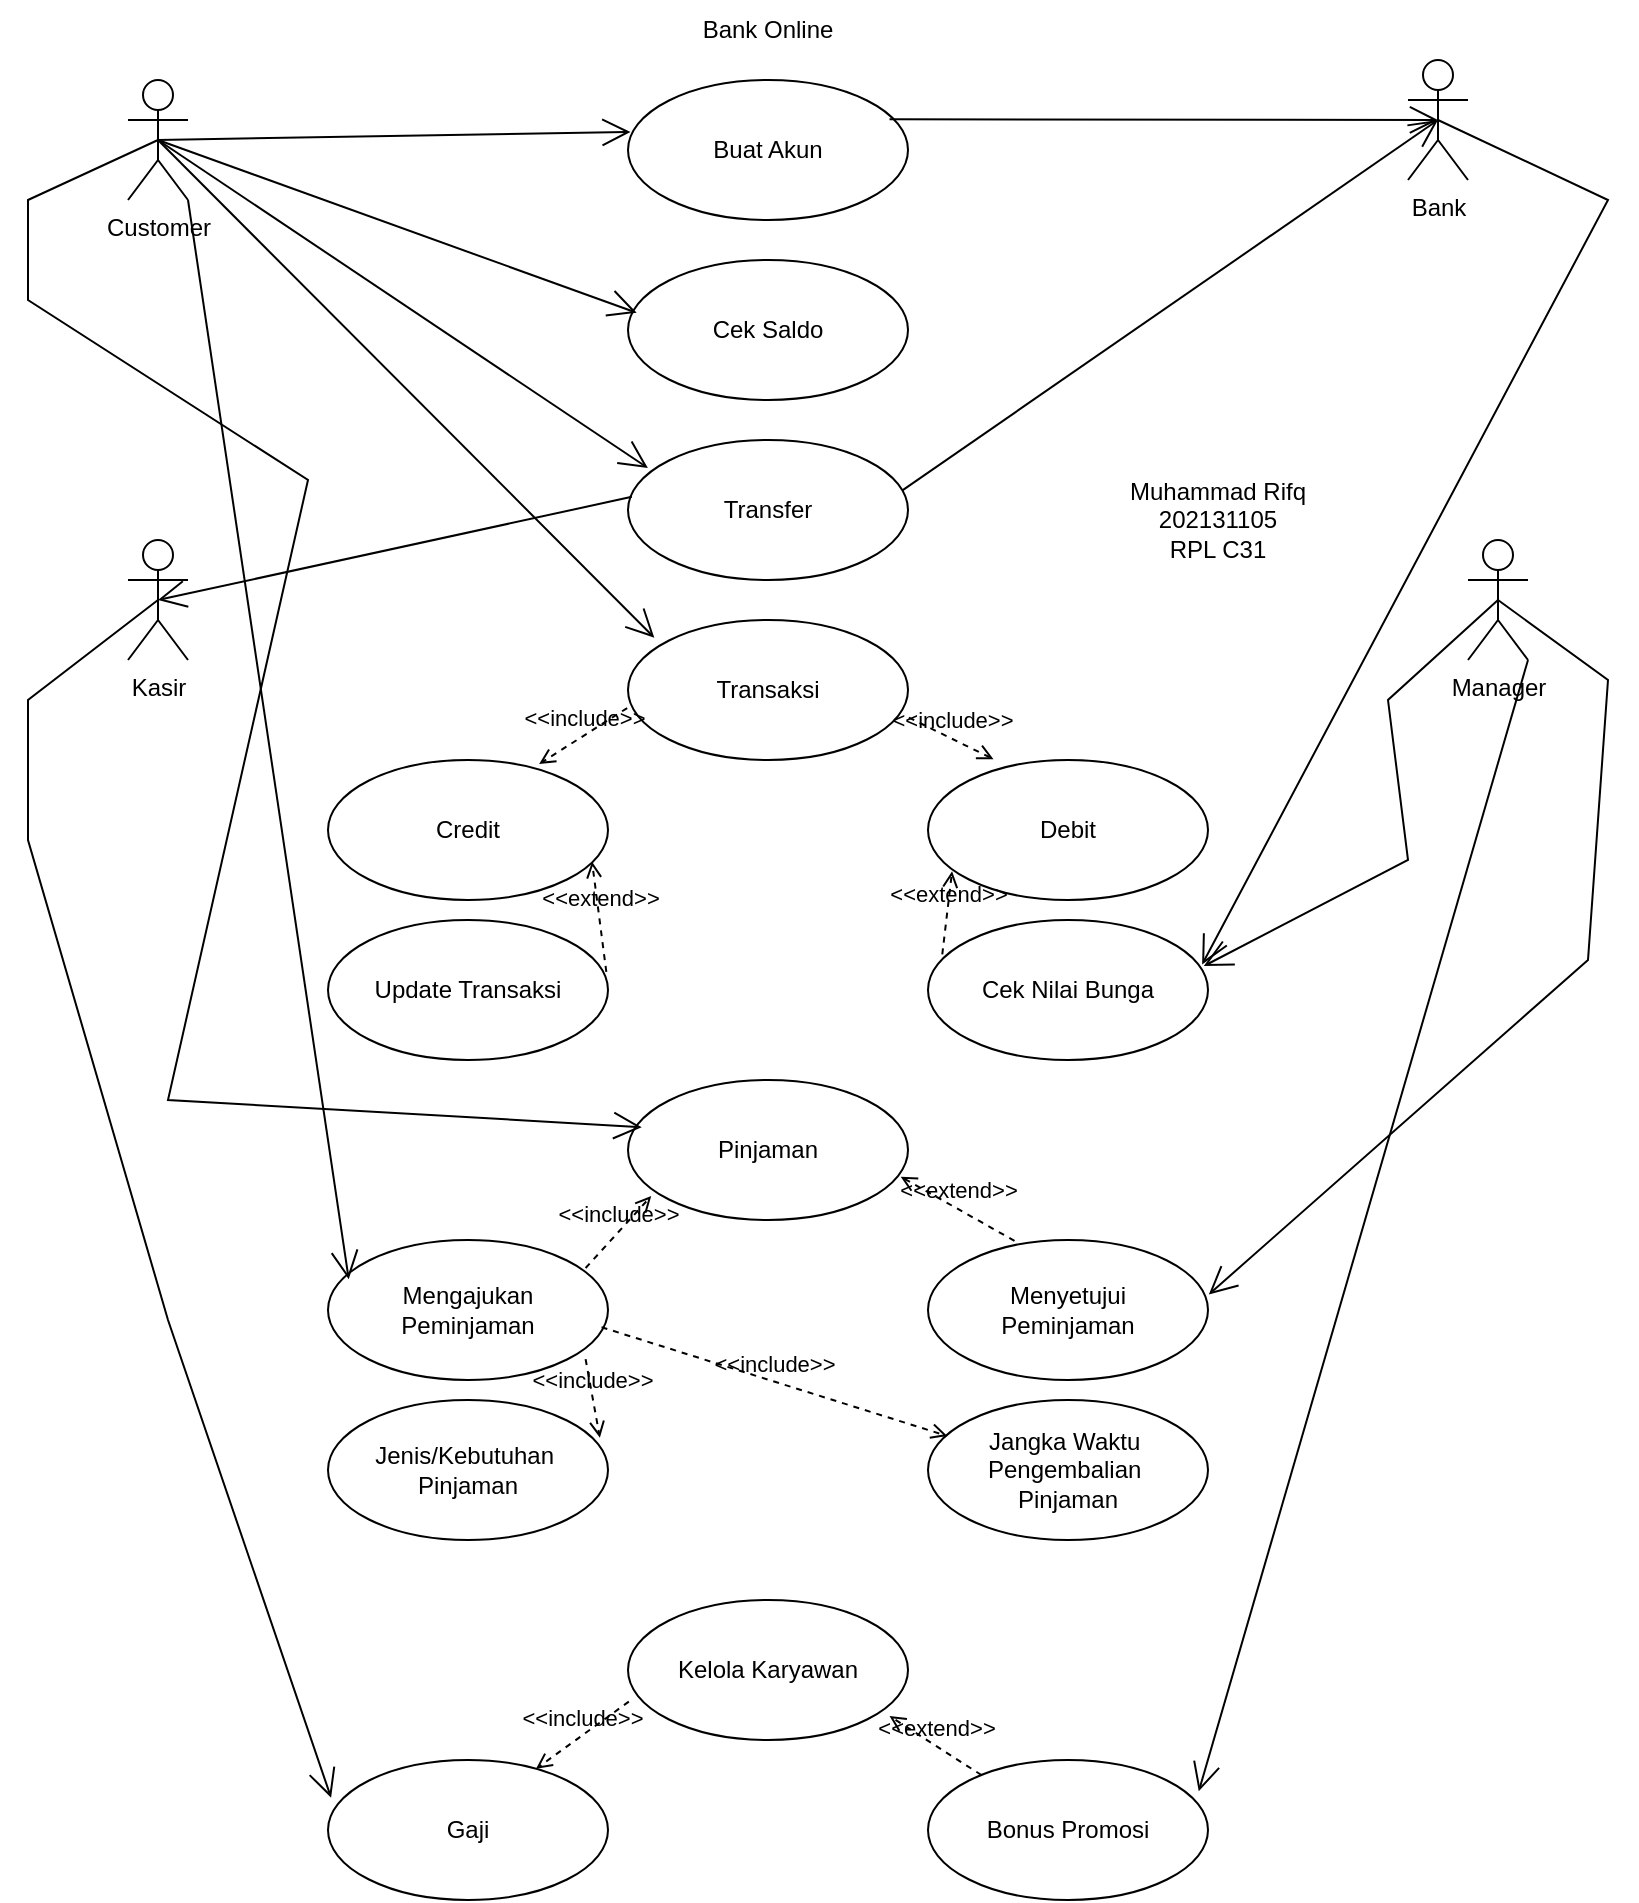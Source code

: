 <mxfile version="22.1.5" type="device">
  <diagram name="Halaman-1" id="cbv469KfDmS1yjxluvLQ">
    <mxGraphModel dx="2100" dy="1068" grid="1" gridSize="10" guides="1" tooltips="1" connect="1" arrows="1" fold="1" page="1" pageScale="1" pageWidth="827" pageHeight="1169" math="0" shadow="0">
      <root>
        <mxCell id="0" />
        <mxCell id="1" parent="0" />
        <mxCell id="k6TsudkIan6mkv7a3qt8-1" value="Customer&lt;br&gt;" style="shape=umlActor;verticalLabelPosition=bottom;verticalAlign=top;html=1;outlineConnect=0;" vertex="1" parent="1">
          <mxGeometry x="70" y="40" width="30" height="60" as="geometry" />
        </mxCell>
        <mxCell id="k6TsudkIan6mkv7a3qt8-2" value="Bank&lt;br&gt;" style="shape=umlActor;verticalLabelPosition=bottom;verticalAlign=top;html=1;outlineConnect=0;" vertex="1" parent="1">
          <mxGeometry x="710" y="30" width="30" height="60" as="geometry" />
        </mxCell>
        <mxCell id="k6TsudkIan6mkv7a3qt8-3" value="Buat Akun" style="ellipse;whiteSpace=wrap;html=1;" vertex="1" parent="1">
          <mxGeometry x="320" y="40" width="140" height="70" as="geometry" />
        </mxCell>
        <mxCell id="k6TsudkIan6mkv7a3qt8-4" value="Cek Saldo" style="ellipse;whiteSpace=wrap;html=1;" vertex="1" parent="1">
          <mxGeometry x="320" y="130" width="140" height="70" as="geometry" />
        </mxCell>
        <mxCell id="k6TsudkIan6mkv7a3qt8-5" value="Transfer" style="ellipse;whiteSpace=wrap;html=1;" vertex="1" parent="1">
          <mxGeometry x="320" y="220" width="140" height="70" as="geometry" />
        </mxCell>
        <mxCell id="k6TsudkIan6mkv7a3qt8-6" value="Transaksi" style="ellipse;whiteSpace=wrap;html=1;" vertex="1" parent="1">
          <mxGeometry x="320" y="310" width="140" height="70" as="geometry" />
        </mxCell>
        <mxCell id="k6TsudkIan6mkv7a3qt8-9" value="" style="endArrow=open;endFill=1;endSize=12;html=1;rounded=0;exitX=0.5;exitY=0.5;exitDx=0;exitDy=0;exitPerimeter=0;entryX=0.009;entryY=0.371;entryDx=0;entryDy=0;entryPerimeter=0;" edge="1" parent="1" source="k6TsudkIan6mkv7a3qt8-1" target="k6TsudkIan6mkv7a3qt8-3">
          <mxGeometry width="160" relative="1" as="geometry">
            <mxPoint x="120" y="90" as="sourcePoint" />
            <mxPoint x="280" y="90" as="targetPoint" />
          </mxGeometry>
        </mxCell>
        <mxCell id="k6TsudkIan6mkv7a3qt8-10" value="" style="endArrow=open;endFill=1;endSize=12;html=1;rounded=0;exitX=0.5;exitY=0.5;exitDx=0;exitDy=0;exitPerimeter=0;entryX=0.031;entryY=0.377;entryDx=0;entryDy=0;entryPerimeter=0;" edge="1" parent="1" source="k6TsudkIan6mkv7a3qt8-1" target="k6TsudkIan6mkv7a3qt8-4">
          <mxGeometry width="160" relative="1" as="geometry">
            <mxPoint x="95" y="80" as="sourcePoint" />
            <mxPoint x="331" y="76" as="targetPoint" />
          </mxGeometry>
        </mxCell>
        <mxCell id="k6TsudkIan6mkv7a3qt8-11" value="" style="endArrow=open;endFill=1;endSize=12;html=1;rounded=0;exitX=0.5;exitY=0.5;exitDx=0;exitDy=0;exitPerimeter=0;entryX=0.071;entryY=0.2;entryDx=0;entryDy=0;entryPerimeter=0;" edge="1" parent="1" source="k6TsudkIan6mkv7a3qt8-1" target="k6TsudkIan6mkv7a3qt8-5">
          <mxGeometry width="160" relative="1" as="geometry">
            <mxPoint x="95" y="80" as="sourcePoint" />
            <mxPoint x="334" y="166" as="targetPoint" />
          </mxGeometry>
        </mxCell>
        <mxCell id="k6TsudkIan6mkv7a3qt8-12" value="" style="endArrow=open;endFill=1;endSize=12;html=1;rounded=0;exitX=0.5;exitY=0.5;exitDx=0;exitDy=0;exitPerimeter=0;entryX=0.094;entryY=0.126;entryDx=0;entryDy=0;entryPerimeter=0;" edge="1" parent="1" source="k6TsudkIan6mkv7a3qt8-1" target="k6TsudkIan6mkv7a3qt8-6">
          <mxGeometry width="160" relative="1" as="geometry">
            <mxPoint x="95" y="80" as="sourcePoint" />
            <mxPoint x="340" y="244" as="targetPoint" />
          </mxGeometry>
        </mxCell>
        <mxCell id="k6TsudkIan6mkv7a3qt8-13" value="Credit&lt;br&gt;" style="ellipse;whiteSpace=wrap;html=1;" vertex="1" parent="1">
          <mxGeometry x="170" y="380" width="140" height="70" as="geometry" />
        </mxCell>
        <mxCell id="k6TsudkIan6mkv7a3qt8-14" value="Update Transaksi" style="ellipse;whiteSpace=wrap;html=1;" vertex="1" parent="1">
          <mxGeometry x="170" y="460" width="140" height="70" as="geometry" />
        </mxCell>
        <mxCell id="k6TsudkIan6mkv7a3qt8-15" value="Debit&lt;br&gt;" style="ellipse;whiteSpace=wrap;html=1;" vertex="1" parent="1">
          <mxGeometry x="470" y="380" width="140" height="70" as="geometry" />
        </mxCell>
        <mxCell id="k6TsudkIan6mkv7a3qt8-16" value="Cek Nilai Bunga" style="ellipse;whiteSpace=wrap;html=1;" vertex="1" parent="1">
          <mxGeometry x="470" y="460" width="140" height="70" as="geometry" />
        </mxCell>
        <mxCell id="k6TsudkIan6mkv7a3qt8-17" value="Pinjaman" style="ellipse;whiteSpace=wrap;html=1;" vertex="1" parent="1">
          <mxGeometry x="320" y="540" width="140" height="70" as="geometry" />
        </mxCell>
        <mxCell id="k6TsudkIan6mkv7a3qt8-18" value="Mengajukan&lt;br&gt;Peminjaman" style="ellipse;whiteSpace=wrap;html=1;" vertex="1" parent="1">
          <mxGeometry x="170" y="620" width="140" height="70" as="geometry" />
        </mxCell>
        <mxCell id="k6TsudkIan6mkv7a3qt8-19" value="Jenis/Kebutuhan&amp;nbsp;&lt;br&gt;Pinjaman" style="ellipse;whiteSpace=wrap;html=1;" vertex="1" parent="1">
          <mxGeometry x="170" y="700" width="140" height="70" as="geometry" />
        </mxCell>
        <mxCell id="k6TsudkIan6mkv7a3qt8-20" value="Menyetujui &lt;br&gt;Peminjaman" style="ellipse;whiteSpace=wrap;html=1;" vertex="1" parent="1">
          <mxGeometry x="470" y="620" width="140" height="70" as="geometry" />
        </mxCell>
        <mxCell id="k6TsudkIan6mkv7a3qt8-21" value="Jangka Waktu&amp;nbsp;&lt;br&gt;Pengembalian&amp;nbsp;&lt;br&gt;Pinjaman" style="ellipse;whiteSpace=wrap;html=1;" vertex="1" parent="1">
          <mxGeometry x="470" y="700" width="140" height="70" as="geometry" />
        </mxCell>
        <mxCell id="k6TsudkIan6mkv7a3qt8-22" value="Kelola Karyawan&lt;br&gt;" style="ellipse;whiteSpace=wrap;html=1;" vertex="1" parent="1">
          <mxGeometry x="320" y="800" width="140" height="70" as="geometry" />
        </mxCell>
        <mxCell id="k6TsudkIan6mkv7a3qt8-23" value="Gaji" style="ellipse;whiteSpace=wrap;html=1;" vertex="1" parent="1">
          <mxGeometry x="170" y="880" width="140" height="70" as="geometry" />
        </mxCell>
        <mxCell id="k6TsudkIan6mkv7a3qt8-24" value="Bonus Promosi" style="ellipse;whiteSpace=wrap;html=1;" vertex="1" parent="1">
          <mxGeometry x="470" y="880" width="140" height="70" as="geometry" />
        </mxCell>
        <mxCell id="k6TsudkIan6mkv7a3qt8-25" value="" style="endArrow=open;endFill=1;endSize=12;html=1;rounded=0;exitX=0.934;exitY=0.28;exitDx=0;exitDy=0;exitPerimeter=0;entryX=0.5;entryY=0.5;entryDx=0;entryDy=0;entryPerimeter=0;" edge="1" parent="1" source="k6TsudkIan6mkv7a3qt8-3" target="k6TsudkIan6mkv7a3qt8-2">
          <mxGeometry width="160" relative="1" as="geometry">
            <mxPoint x="460" y="62" as="sourcePoint" />
            <mxPoint x="696" y="58" as="targetPoint" />
          </mxGeometry>
        </mxCell>
        <mxCell id="k6TsudkIan6mkv7a3qt8-26" value="" style="endArrow=open;endFill=1;endSize=12;html=1;rounded=0;exitX=0.98;exitY=0.36;exitDx=0;exitDy=0;exitPerimeter=0;entryX=0.5;entryY=0.5;entryDx=0;entryDy=0;entryPerimeter=0;" edge="1" parent="1" source="k6TsudkIan6mkv7a3qt8-5" target="k6TsudkIan6mkv7a3qt8-2">
          <mxGeometry width="160" relative="1" as="geometry">
            <mxPoint x="461" y="70" as="sourcePoint" />
            <mxPoint x="735" y="70" as="targetPoint" />
          </mxGeometry>
        </mxCell>
        <mxCell id="k6TsudkIan6mkv7a3qt8-27" value="Kasir" style="shape=umlActor;verticalLabelPosition=bottom;verticalAlign=top;html=1;outlineConnect=0;" vertex="1" parent="1">
          <mxGeometry x="70" y="270" width="30" height="60" as="geometry" />
        </mxCell>
        <mxCell id="k6TsudkIan6mkv7a3qt8-28" value="" style="endArrow=open;endFill=1;endSize=12;html=1;rounded=0;exitX=0.014;exitY=0.406;exitDx=0;exitDy=0;exitPerimeter=0;entryX=0.5;entryY=0.5;entryDx=0;entryDy=0;entryPerimeter=0;" edge="1" parent="1" source="k6TsudkIan6mkv7a3qt8-5" target="k6TsudkIan6mkv7a3qt8-27">
          <mxGeometry width="160" relative="1" as="geometry">
            <mxPoint x="95" y="80" as="sourcePoint" />
            <mxPoint x="120" y="310" as="targetPoint" />
          </mxGeometry>
        </mxCell>
        <mxCell id="k6TsudkIan6mkv7a3qt8-29" value="" style="endArrow=open;endFill=1;endSize=12;html=1;rounded=0;entryX=0.011;entryY=0.269;entryDx=0;entryDy=0;entryPerimeter=0;exitX=0.5;exitY=0.5;exitDx=0;exitDy=0;exitPerimeter=0;" edge="1" parent="1" source="k6TsudkIan6mkv7a3qt8-27" target="k6TsudkIan6mkv7a3qt8-23">
          <mxGeometry width="160" relative="1" as="geometry">
            <mxPoint x="50" y="310" as="sourcePoint" />
            <mxPoint x="120" y="860" as="targetPoint" />
            <Array as="points">
              <mxPoint x="20" y="350" />
              <mxPoint x="20" y="420" />
              <mxPoint x="90" y="660" />
            </Array>
          </mxGeometry>
        </mxCell>
        <mxCell id="k6TsudkIan6mkv7a3qt8-30" value="" style="endArrow=open;endFill=1;endSize=12;html=1;rounded=0;exitX=0.5;exitY=0.5;exitDx=0;exitDy=0;exitPerimeter=0;entryX=0.049;entryY=0.337;entryDx=0;entryDy=0;entryPerimeter=0;" edge="1" parent="1" source="k6TsudkIan6mkv7a3qt8-1" target="k6TsudkIan6mkv7a3qt8-17">
          <mxGeometry width="160" relative="1" as="geometry">
            <mxPoint x="60" y="70" as="sourcePoint" />
            <mxPoint x="140" y="580" as="targetPoint" />
            <Array as="points">
              <mxPoint x="20" y="100" />
              <mxPoint x="20" y="150" />
              <mxPoint x="160" y="240" />
              <mxPoint x="90" y="550" />
            </Array>
          </mxGeometry>
        </mxCell>
        <mxCell id="k6TsudkIan6mkv7a3qt8-31" value="" style="endArrow=open;endFill=1;endSize=12;html=1;rounded=0;exitX=1;exitY=1;exitDx=0;exitDy=0;exitPerimeter=0;entryX=0.074;entryY=0.28;entryDx=0;entryDy=0;entryPerimeter=0;" edge="1" parent="1" source="k6TsudkIan6mkv7a3qt8-1" target="k6TsudkIan6mkv7a3qt8-18">
          <mxGeometry width="160" relative="1" as="geometry">
            <mxPoint x="105" y="90" as="sourcePoint" />
            <mxPoint x="240" y="339" as="targetPoint" />
          </mxGeometry>
        </mxCell>
        <mxCell id="k6TsudkIan6mkv7a3qt8-32" value="&amp;lt;&amp;lt;include&amp;gt;&amp;gt;" style="html=1;verticalAlign=bottom;labelBackgroundColor=none;endArrow=open;endFill=0;dashed=1;rounded=0;exitX=-0.003;exitY=0.629;exitDx=0;exitDy=0;exitPerimeter=0;entryX=0.754;entryY=0.029;entryDx=0;entryDy=0;entryPerimeter=0;" edge="1" parent="1" source="k6TsudkIan6mkv7a3qt8-6" target="k6TsudkIan6mkv7a3qt8-13">
          <mxGeometry width="160" relative="1" as="geometry">
            <mxPoint x="330" y="510" as="sourcePoint" />
            <mxPoint x="490" y="510" as="targetPoint" />
          </mxGeometry>
        </mxCell>
        <mxCell id="k6TsudkIan6mkv7a3qt8-34" value="&amp;lt;&amp;lt;include&amp;gt;&amp;gt;" style="html=1;verticalAlign=bottom;labelBackgroundColor=none;endArrow=open;endFill=0;dashed=1;rounded=0;exitX=1.003;exitY=0.697;exitDx=0;exitDy=0;exitPerimeter=0;entryX=0.234;entryY=-0.006;entryDx=0;entryDy=0;entryPerimeter=0;" edge="1" parent="1" source="k6TsudkIan6mkv7a3qt8-6" target="k6TsudkIan6mkv7a3qt8-15">
          <mxGeometry width="160" relative="1" as="geometry">
            <mxPoint x="436" y="410" as="sourcePoint" />
            <mxPoint x="392" y="438" as="targetPoint" />
          </mxGeometry>
        </mxCell>
        <mxCell id="k6TsudkIan6mkv7a3qt8-35" value="&amp;lt;&amp;lt;extend&amp;gt;&amp;gt;" style="html=1;verticalAlign=bottom;labelBackgroundColor=none;endArrow=open;endFill=0;dashed=1;rounded=0;exitX=0.994;exitY=0.371;exitDx=0;exitDy=0;exitPerimeter=0;entryX=0.943;entryY=0.726;entryDx=0;entryDy=0;entryPerimeter=0;" edge="1" parent="1" source="k6TsudkIan6mkv7a3qt8-14" target="k6TsudkIan6mkv7a3qt8-13">
          <mxGeometry width="160" relative="1" as="geometry">
            <mxPoint x="330" y="480" as="sourcePoint" />
            <mxPoint x="490" y="480" as="targetPoint" />
          </mxGeometry>
        </mxCell>
        <mxCell id="k6TsudkIan6mkv7a3qt8-36" value="&amp;lt;&amp;lt;extend&amp;gt;&amp;gt;" style="html=1;verticalAlign=bottom;labelBackgroundColor=none;endArrow=open;endFill=0;dashed=1;rounded=0;entryX=0.086;entryY=0.794;entryDx=0;entryDy=0;entryPerimeter=0;exitX=0.051;exitY=0.246;exitDx=0;exitDy=0;exitPerimeter=0;" edge="1" parent="1" source="k6TsudkIan6mkv7a3qt8-16" target="k6TsudkIan6mkv7a3qt8-15">
          <mxGeometry width="160" relative="1" as="geometry">
            <mxPoint x="330" y="480" as="sourcePoint" />
            <mxPoint x="490" y="480" as="targetPoint" />
          </mxGeometry>
        </mxCell>
        <mxCell id="k6TsudkIan6mkv7a3qt8-37" value="&amp;lt;&amp;lt;include&amp;gt;&amp;gt;" style="html=1;verticalAlign=bottom;labelBackgroundColor=none;endArrow=open;endFill=0;dashed=1;rounded=0;exitX=0.92;exitY=0.2;exitDx=0;exitDy=0;exitPerimeter=0;entryX=0.083;entryY=0.829;entryDx=0;entryDy=0;entryPerimeter=0;" edge="1" parent="1" source="k6TsudkIan6mkv7a3qt8-18" target="k6TsudkIan6mkv7a3qt8-17">
          <mxGeometry width="160" relative="1" as="geometry">
            <mxPoint x="330" y="720" as="sourcePoint" />
            <mxPoint x="490" y="720" as="targetPoint" />
          </mxGeometry>
        </mxCell>
        <mxCell id="k6TsudkIan6mkv7a3qt8-38" value="&amp;lt;&amp;lt;include&amp;gt;&amp;gt;" style="html=1;verticalAlign=bottom;labelBackgroundColor=none;endArrow=open;endFill=0;dashed=1;rounded=0;exitX=0.92;exitY=0.851;exitDx=0;exitDy=0;exitPerimeter=0;entryX=0.971;entryY=0.269;entryDx=0;entryDy=0;entryPerimeter=0;" edge="1" parent="1" source="k6TsudkIan6mkv7a3qt8-18" target="k6TsudkIan6mkv7a3qt8-19">
          <mxGeometry width="160" relative="1" as="geometry">
            <mxPoint x="330" y="720" as="sourcePoint" />
            <mxPoint x="490" y="720" as="targetPoint" />
          </mxGeometry>
        </mxCell>
        <mxCell id="k6TsudkIan6mkv7a3qt8-39" value="&amp;lt;&amp;lt;include&amp;gt;&amp;gt;" style="html=1;verticalAlign=bottom;labelBackgroundColor=none;endArrow=open;endFill=0;dashed=1;rounded=0;exitX=0.977;exitY=0.623;exitDx=0;exitDy=0;exitPerimeter=0;entryX=0.069;entryY=0.257;entryDx=0;entryDy=0;entryPerimeter=0;" edge="1" parent="1" source="k6TsudkIan6mkv7a3qt8-18" target="k6TsudkIan6mkv7a3qt8-21">
          <mxGeometry width="160" relative="1" as="geometry">
            <mxPoint x="330" y="720" as="sourcePoint" />
            <mxPoint x="490" y="720" as="targetPoint" />
          </mxGeometry>
        </mxCell>
        <mxCell id="k6TsudkIan6mkv7a3qt8-40" value="&amp;lt;&amp;lt;include&amp;gt;&amp;gt;" style="html=1;verticalAlign=bottom;labelBackgroundColor=none;endArrow=open;endFill=0;dashed=1;rounded=0;exitX=0.003;exitY=0.726;exitDx=0;exitDy=0;exitPerimeter=0;entryX=0.743;entryY=0.063;entryDx=0;entryDy=0;entryPerimeter=0;" edge="1" parent="1" source="k6TsudkIan6mkv7a3qt8-22" target="k6TsudkIan6mkv7a3qt8-23">
          <mxGeometry width="160" relative="1" as="geometry">
            <mxPoint x="330" y="720" as="sourcePoint" />
            <mxPoint x="490" y="720" as="targetPoint" />
          </mxGeometry>
        </mxCell>
        <mxCell id="k6TsudkIan6mkv7a3qt8-41" value="&amp;lt;&amp;lt;extend&amp;gt;&amp;gt;" style="html=1;verticalAlign=bottom;labelBackgroundColor=none;endArrow=open;endFill=0;dashed=1;rounded=0;entryX=0.934;entryY=0.829;entryDx=0;entryDy=0;entryPerimeter=0;" edge="1" parent="1" source="k6TsudkIan6mkv7a3qt8-24" target="k6TsudkIan6mkv7a3qt8-22">
          <mxGeometry width="160" relative="1" as="geometry">
            <mxPoint x="570" y="820" as="sourcePoint" />
            <mxPoint x="730" y="820" as="targetPoint" />
          </mxGeometry>
        </mxCell>
        <mxCell id="k6TsudkIan6mkv7a3qt8-42" value="&amp;lt;&amp;lt;extend&amp;gt;&amp;gt;" style="html=1;verticalAlign=bottom;labelBackgroundColor=none;endArrow=open;endFill=0;dashed=1;rounded=0;entryX=0.974;entryY=0.691;entryDx=0;entryDy=0;entryPerimeter=0;exitX=0.309;exitY=0.006;exitDx=0;exitDy=0;exitPerimeter=0;" edge="1" parent="1" source="k6TsudkIan6mkv7a3qt8-20" target="k6TsudkIan6mkv7a3qt8-17">
          <mxGeometry width="160" relative="1" as="geometry">
            <mxPoint x="330" y="720" as="sourcePoint" />
            <mxPoint x="490" y="720" as="targetPoint" />
          </mxGeometry>
        </mxCell>
        <mxCell id="k6TsudkIan6mkv7a3qt8-43" value="Manager" style="shape=umlActor;verticalLabelPosition=bottom;verticalAlign=top;html=1;" vertex="1" parent="1">
          <mxGeometry x="740" y="270" width="30" height="60" as="geometry" />
        </mxCell>
        <mxCell id="k6TsudkIan6mkv7a3qt8-46" value="" style="endArrow=open;endFill=1;endSize=12;html=1;rounded=0;exitX=0.5;exitY=0.5;exitDx=0;exitDy=0;exitPerimeter=0;entryX=0.979;entryY=0.317;entryDx=0;entryDy=0;entryPerimeter=0;" edge="1" parent="1" source="k6TsudkIan6mkv7a3qt8-2" target="k6TsudkIan6mkv7a3qt8-16">
          <mxGeometry width="160" relative="1" as="geometry">
            <mxPoint x="530" y="310" as="sourcePoint" />
            <mxPoint x="800" y="150" as="targetPoint" />
            <Array as="points">
              <mxPoint x="810" y="100" />
            </Array>
          </mxGeometry>
        </mxCell>
        <mxCell id="k6TsudkIan6mkv7a3qt8-47" value="" style="endArrow=open;endFill=1;endSize=12;html=1;rounded=0;exitX=0.5;exitY=0.5;exitDx=0;exitDy=0;exitPerimeter=0;entryX=0.985;entryY=0.329;entryDx=0;entryDy=0;entryPerimeter=0;" edge="1" parent="1" source="k6TsudkIan6mkv7a3qt8-43" target="k6TsudkIan6mkv7a3qt8-16">
          <mxGeometry width="160" relative="1" as="geometry">
            <mxPoint x="710" y="310" as="sourcePoint" />
            <mxPoint x="690" y="480" as="targetPoint" />
            <Array as="points">
              <mxPoint x="700" y="350" />
              <mxPoint x="710" y="430" />
            </Array>
          </mxGeometry>
        </mxCell>
        <mxCell id="k6TsudkIan6mkv7a3qt8-48" value="" style="endArrow=open;endFill=1;endSize=12;html=1;rounded=0;entryX=1.003;entryY=0.389;entryDx=0;entryDy=0;entryPerimeter=0;exitX=0.5;exitY=0.5;exitDx=0;exitDy=0;exitPerimeter=0;" edge="1" parent="1" source="k6TsudkIan6mkv7a3qt8-43" target="k6TsudkIan6mkv7a3qt8-20">
          <mxGeometry width="160" relative="1" as="geometry">
            <mxPoint x="790" y="310" as="sourcePoint" />
            <mxPoint x="838" y="450" as="targetPoint" />
            <Array as="points">
              <mxPoint x="810" y="340" />
              <mxPoint x="800" y="480" />
            </Array>
          </mxGeometry>
        </mxCell>
        <mxCell id="k6TsudkIan6mkv7a3qt8-49" value="" style="endArrow=open;endFill=1;endSize=12;html=1;rounded=0;exitX=1;exitY=1;exitDx=0;exitDy=0;exitPerimeter=0;entryX=0.967;entryY=0.224;entryDx=0;entryDy=0;entryPerimeter=0;" edge="1" parent="1" source="k6TsudkIan6mkv7a3qt8-43" target="k6TsudkIan6mkv7a3qt8-24">
          <mxGeometry width="160" relative="1" as="geometry">
            <mxPoint x="530" y="595" as="sourcePoint" />
            <mxPoint x="760" y="670" as="targetPoint" />
          </mxGeometry>
        </mxCell>
        <mxCell id="k6TsudkIan6mkv7a3qt8-50" value="Bank Online&lt;br&gt;" style="text;html=1;strokeColor=none;fillColor=none;align=center;verticalAlign=middle;whiteSpace=wrap;rounded=0;" vertex="1" parent="1">
          <mxGeometry x="342" width="96" height="30" as="geometry" />
        </mxCell>
        <mxCell id="k6TsudkIan6mkv7a3qt8-52" value="Muhammad Rifq&lt;br&gt;202131105&lt;br&gt;RPL C31" style="text;html=1;strokeColor=none;fillColor=none;align=center;verticalAlign=middle;whiteSpace=wrap;rounded=0;" vertex="1" parent="1">
          <mxGeometry x="540" y="200" width="150" height="120" as="geometry" />
        </mxCell>
      </root>
    </mxGraphModel>
  </diagram>
</mxfile>

